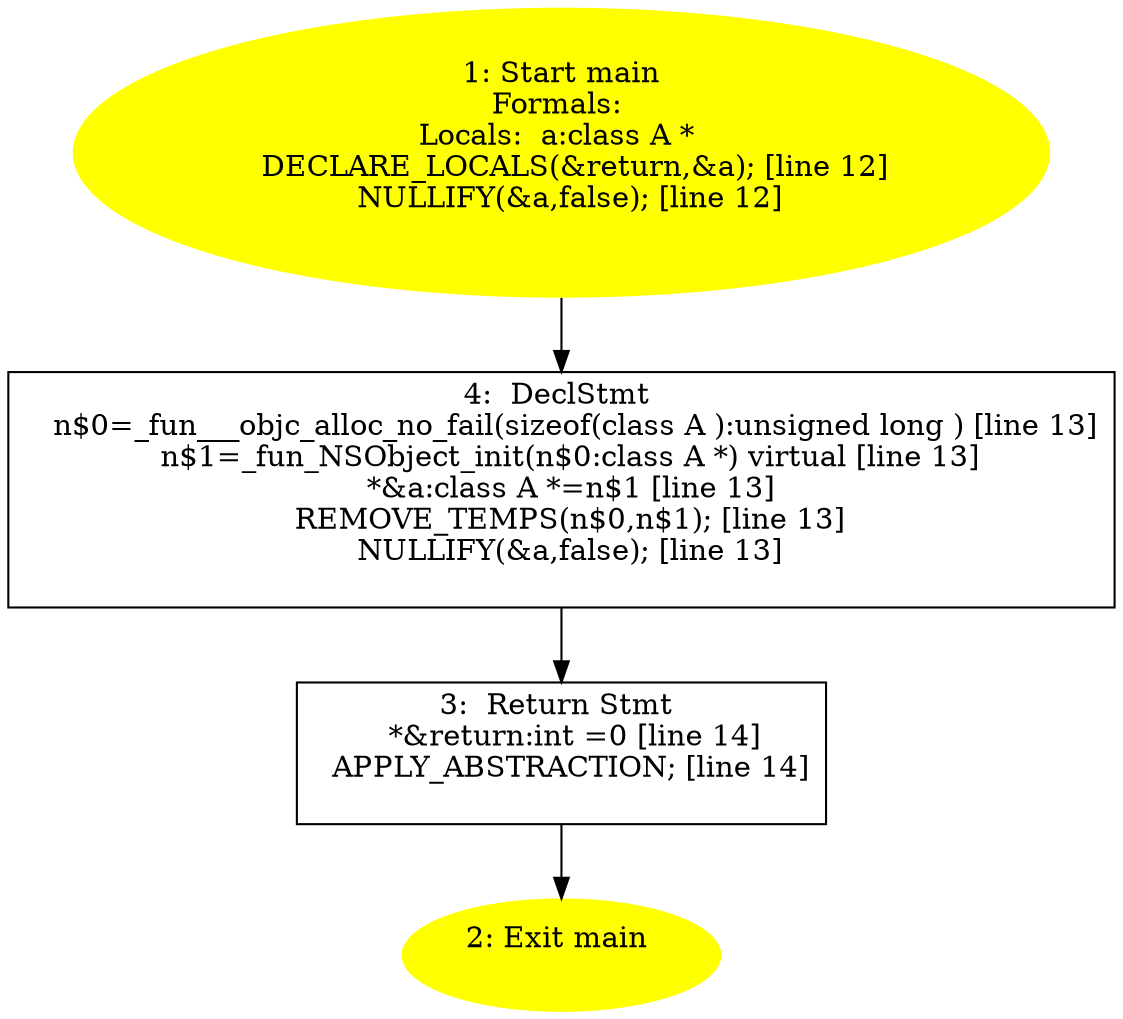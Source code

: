 digraph iCFG {
4 [label="4:  DeclStmt \n   n$0=_fun___objc_alloc_no_fail(sizeof(class A ):unsigned long ) [line 13]\n  n$1=_fun_NSObject_init(n$0:class A *) virtual [line 13]\n  *&a:class A *=n$1 [line 13]\n  REMOVE_TEMPS(n$0,n$1); [line 13]\n  NULLIFY(&a,false); [line 13]\n " shape="box"]
	

	 4 -> 3 ;
3 [label="3:  Return Stmt \n   *&return:int =0 [line 14]\n  APPLY_ABSTRACTION; [line 14]\n " shape="box"]
	

	 3 -> 2 ;
2 [label="2: Exit main \n  " color=yellow style=filled]
	

1 [label="1: Start main\nFormals: \nLocals:  a:class A * \n   DECLARE_LOCALS(&return,&a); [line 12]\n  NULLIFY(&a,false); [line 12]\n " color=yellow style=filled]
	

	 1 -> 4 ;
}
